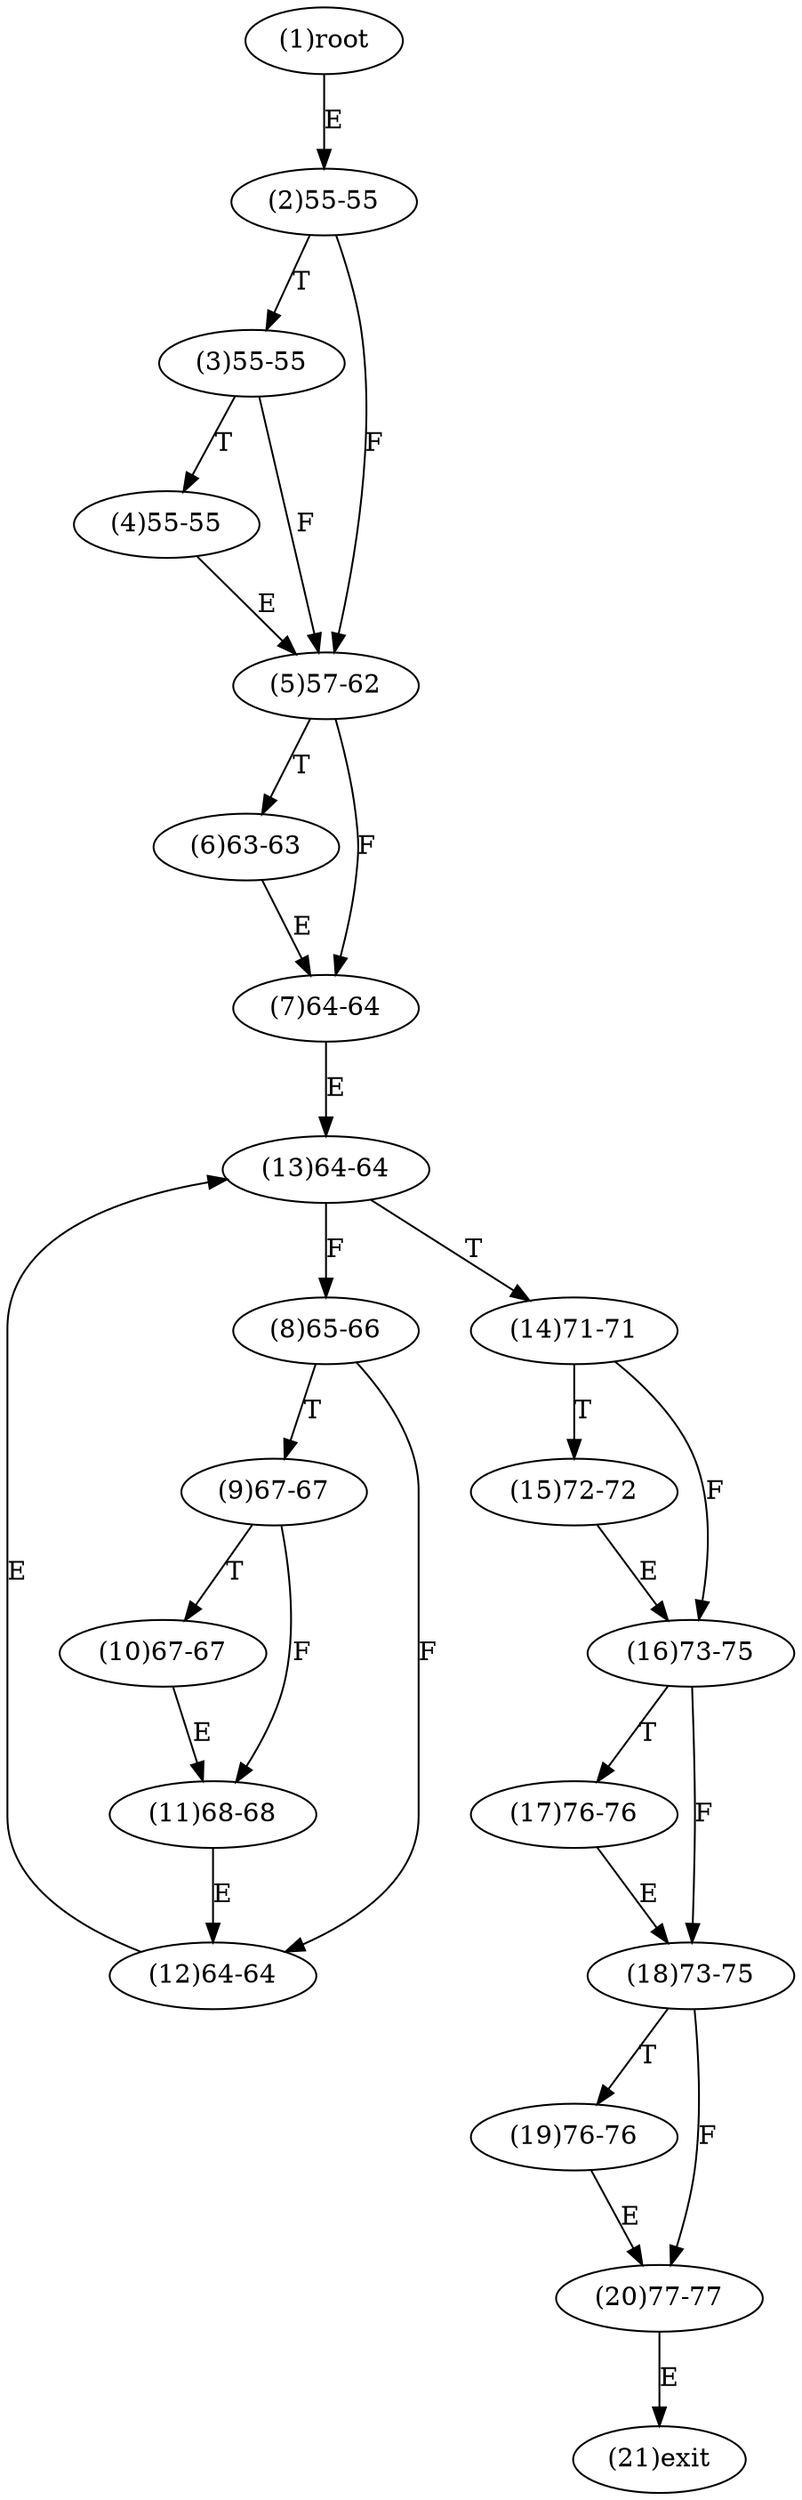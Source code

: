 digraph "" { 
1[ label="(1)root"];
2[ label="(2)55-55"];
3[ label="(3)55-55"];
4[ label="(4)55-55"];
5[ label="(5)57-62"];
6[ label="(6)63-63"];
7[ label="(7)64-64"];
8[ label="(8)65-66"];
9[ label="(9)67-67"];
10[ label="(10)67-67"];
11[ label="(11)68-68"];
12[ label="(12)64-64"];
13[ label="(13)64-64"];
14[ label="(14)71-71"];
15[ label="(15)72-72"];
17[ label="(17)76-76"];
16[ label="(16)73-75"];
19[ label="(19)76-76"];
18[ label="(18)73-75"];
21[ label="(21)exit"];
20[ label="(20)77-77"];
1->2[ label="E"];
2->5[ label="F"];
2->3[ label="T"];
3->5[ label="F"];
3->4[ label="T"];
4->5[ label="E"];
5->7[ label="F"];
5->6[ label="T"];
6->7[ label="E"];
7->13[ label="E"];
8->12[ label="F"];
8->9[ label="T"];
9->11[ label="F"];
9->10[ label="T"];
10->11[ label="E"];
11->12[ label="E"];
12->13[ label="E"];
13->8[ label="F"];
13->14[ label="T"];
14->16[ label="F"];
14->15[ label="T"];
15->16[ label="E"];
16->18[ label="F"];
16->17[ label="T"];
17->18[ label="E"];
18->20[ label="F"];
18->19[ label="T"];
19->20[ label="E"];
20->21[ label="E"];
}